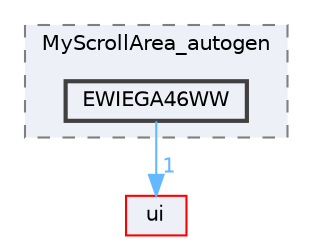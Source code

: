 digraph "EWIEGA46WW"
{
 // LATEX_PDF_SIZE
  bgcolor="transparent";
  edge [fontname=Helvetica,fontsize=10,labelfontname=Helvetica,labelfontsize=10];
  node [fontname=Helvetica,fontsize=10,shape=box,height=0.2,width=0.4];
  compound=true
  subgraph clusterdir_083ae8f99622224748dd1cc62436bfdf {
    graph [ bgcolor="#edf0f7", pencolor="grey50", label="MyScrollArea_autogen", fontname=Helvetica,fontsize=10 style="filled,dashed", URL="dir_083ae8f99622224748dd1cc62436bfdf.html",tooltip=""]
  dir_597be0e3abedb68c920ba009c9c325fb [label="EWIEGA46WW", fillcolor="#edf0f7", color="grey25", style="filled,bold", URL="dir_597be0e3abedb68c920ba009c9c325fb.html",tooltip=""];
  }
  dir_1788f8309b1a812dcb800a185471cf6c [label="ui", fillcolor="#edf0f7", color="red", style="filled", URL="dir_1788f8309b1a812dcb800a185471cf6c.html",tooltip=""];
  dir_597be0e3abedb68c920ba009c9c325fb->dir_1788f8309b1a812dcb800a185471cf6c [headlabel="1", labeldistance=1.5 headhref="dir_000114_000351.html" href="dir_000114_000351.html" color="steelblue1" fontcolor="steelblue1"];
}
